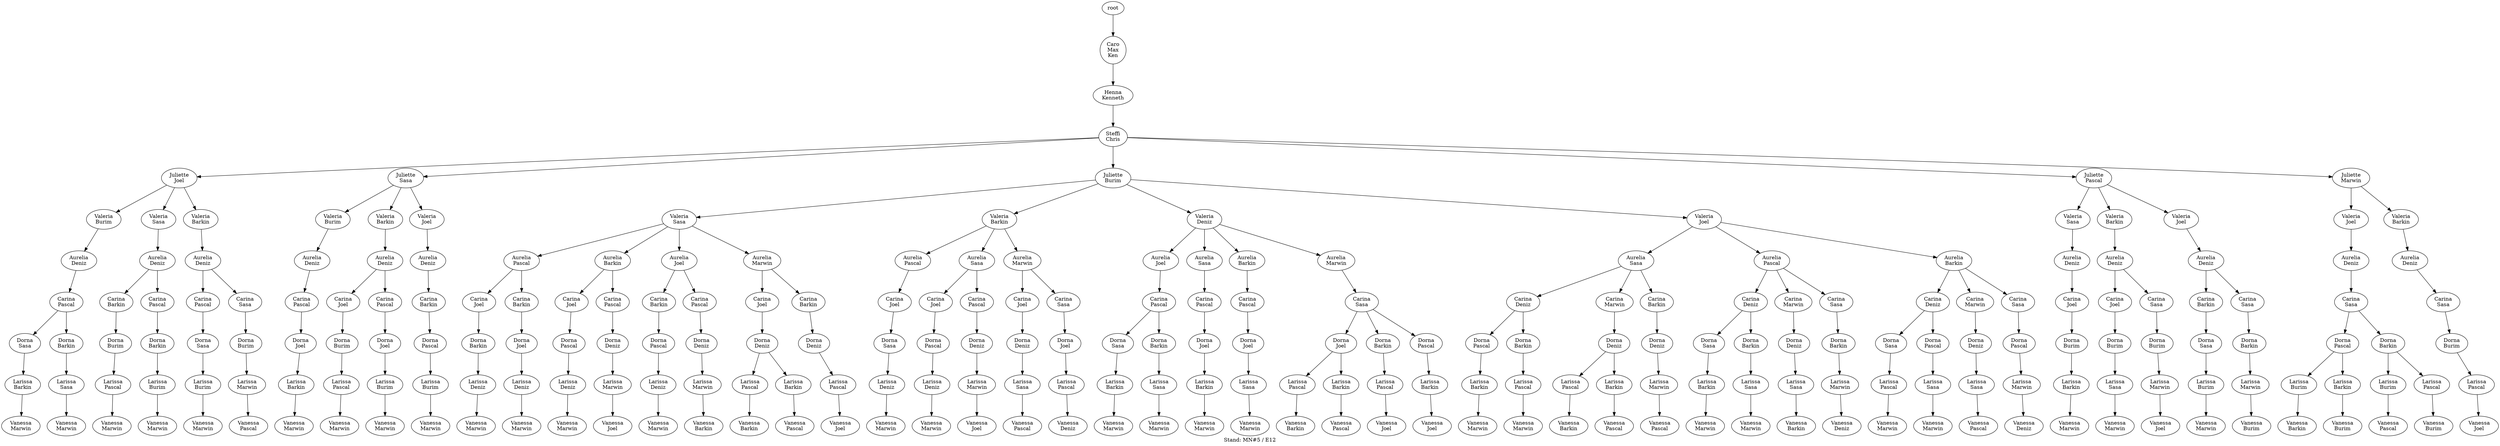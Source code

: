 digraph D { labelloc="b"; label="Stand: MN#5 / E12"; ranksep=0.8;
"root/7,5"[label="Caro\nMax\nKen"]
"root" -> "root/7,5";
"root/7,5/6"[label="Henna\nKenneth"]
"root/7,5" -> "root/7,5/6";
"root/7,5/6/2"[label="Steffi\nChris"]
"root/7,5/6" -> "root/7,5/6/2";
"root/7,5/6/2/4"[label="Juliette\nJoel"]
"root/7,5/6/2" -> "root/7,5/6/2/4";
"root/7,5/6/2/4/1"[label="Valeria\nBurim"]
"root/7,5/6/2/4" -> "root/7,5/6/2/4/1";
"root/7,5/6/2/4/1/3"[label="Aurelia\nDeniz"]
"root/7,5/6/2/4/1" -> "root/7,5/6/2/4/1/3";
"root/7,5/6/2/4/1/3/8"[label="Carina\nPascal"]
"root/7,5/6/2/4/1/3" -> "root/7,5/6/2/4/1/3/8";
"root/7,5/6/2/4/1/3/8/9"[label="Dorna\nSasa"]
"root/7,5/6/2/4/1/3/8" -> "root/7,5/6/2/4/1/3/8/9";
"root/7,5/6/2/4/1/3/8/9/0"[label="Larissa\nBarkin"]
"root/7,5/6/2/4/1/3/8/9" -> "root/7,5/6/2/4/1/3/8/9/0";
"root/7,5/6/2/4/1/3/8/9/0/10"[label="Vanessa\nMarwin"]
"root/7,5/6/2/4/1/3/8/9/0" -> "root/7,5/6/2/4/1/3/8/9/0/10";
"root/7,5/6/2/9"[label="Juliette\nSasa"]
"root/7,5/6/2" -> "root/7,5/6/2/9";
"root/7,5/6/2/9/1"[label="Valeria\nBurim"]
"root/7,5/6/2/9" -> "root/7,5/6/2/9/1";
"root/7,5/6/2/9/1/3"[label="Aurelia\nDeniz"]
"root/7,5/6/2/9/1" -> "root/7,5/6/2/9/1/3";
"root/7,5/6/2/9/1/3/8"[label="Carina\nPascal"]
"root/7,5/6/2/9/1/3" -> "root/7,5/6/2/9/1/3/8";
"root/7,5/6/2/9/1/3/8/4"[label="Dorna\nJoel"]
"root/7,5/6/2/9/1/3/8" -> "root/7,5/6/2/9/1/3/8/4";
"root/7,5/6/2/9/1/3/8/4/0"[label="Larissa\nBarkin"]
"root/7,5/6/2/9/1/3/8/4" -> "root/7,5/6/2/9/1/3/8/4/0";
"root/7,5/6/2/9/1/3/8/4/0/10"[label="Vanessa\nMarwin"]
"root/7,5/6/2/9/1/3/8/4/0" -> "root/7,5/6/2/9/1/3/8/4/0/10";
"root/7,5/6/2/4/1/3/8/0"[label="Dorna\nBarkin"]
"root/7,5/6/2/4/1/3/8" -> "root/7,5/6/2/4/1/3/8/0";
"root/7,5/6/2/4/1/3/8/0/9"[label="Larissa\nSasa"]
"root/7,5/6/2/4/1/3/8/0" -> "root/7,5/6/2/4/1/3/8/0/9";
"root/7,5/6/2/4/1/3/8/0/9/10"[label="Vanessa\nMarwin"]
"root/7,5/6/2/4/1/3/8/0/9" -> "root/7,5/6/2/4/1/3/8/0/9/10";
"root/7,5/6/2/4/9"[label="Valeria\nSasa"]
"root/7,5/6/2/4" -> "root/7,5/6/2/4/9";
"root/7,5/6/2/4/9/3"[label="Aurelia\nDeniz"]
"root/7,5/6/2/4/9" -> "root/7,5/6/2/4/9/3";
"root/7,5/6/2/4/9/3/0"[label="Carina\nBarkin"]
"root/7,5/6/2/4/9/3" -> "root/7,5/6/2/4/9/3/0";
"root/7,5/6/2/4/9/3/0/1"[label="Dorna\nBurim"]
"root/7,5/6/2/4/9/3/0" -> "root/7,5/6/2/4/9/3/0/1";
"root/7,5/6/2/4/9/3/0/1/8"[label="Larissa\nPascal"]
"root/7,5/6/2/4/9/3/0/1" -> "root/7,5/6/2/4/9/3/0/1/8";
"root/7,5/6/2/4/9/3/0/1/8/10"[label="Vanessa\nMarwin"]
"root/7,5/6/2/4/9/3/0/1/8" -> "root/7,5/6/2/4/9/3/0/1/8/10";
"root/7,5/6/2/1"[label="Juliette\nBurim"]
"root/7,5/6/2" -> "root/7,5/6/2/1";
"root/7,5/6/2/1/9"[label="Valeria\nSasa"]
"root/7,5/6/2/1" -> "root/7,5/6/2/1/9";
"root/7,5/6/2/1/9/8"[label="Aurelia\nPascal"]
"root/7,5/6/2/1/9" -> "root/7,5/6/2/1/9/8";
"root/7,5/6/2/1/9/8/4"[label="Carina\nJoel"]
"root/7,5/6/2/1/9/8" -> "root/7,5/6/2/1/9/8/4";
"root/7,5/6/2/1/9/8/4/0"[label="Dorna\nBarkin"]
"root/7,5/6/2/1/9/8/4" -> "root/7,5/6/2/1/9/8/4/0";
"root/7,5/6/2/1/9/8/4/0/3"[label="Larissa\nDeniz"]
"root/7,5/6/2/1/9/8/4/0" -> "root/7,5/6/2/1/9/8/4/0/3";
"root/7,5/6/2/1/9/8/4/0/3/10"[label="Vanessa\nMarwin"]
"root/7,5/6/2/1/9/8/4/0/3" -> "root/7,5/6/2/1/9/8/4/0/3/10";
"root/7,5/6/2/1/9/0"[label="Aurelia\nBarkin"]
"root/7,5/6/2/1/9" -> "root/7,5/6/2/1/9/0";
"root/7,5/6/2/1/9/0/4"[label="Carina\nJoel"]
"root/7,5/6/2/1/9/0" -> "root/7,5/6/2/1/9/0/4";
"root/7,5/6/2/1/9/0/4/8"[label="Dorna\nPascal"]
"root/7,5/6/2/1/9/0/4" -> "root/7,5/6/2/1/9/0/4/8";
"root/7,5/6/2/1/9/0/4/8/3"[label="Larissa\nDeniz"]
"root/7,5/6/2/1/9/0/4/8" -> "root/7,5/6/2/1/9/0/4/8/3";
"root/7,5/6/2/1/9/0/4/8/3/10"[label="Vanessa\nMarwin"]
"root/7,5/6/2/1/9/0/4/8/3" -> "root/7,5/6/2/1/9/0/4/8/3/10";
"root/7,5/6/2/1/9/4"[label="Aurelia\nJoel"]
"root/7,5/6/2/1/9" -> "root/7,5/6/2/1/9/4";
"root/7,5/6/2/1/9/4/0"[label="Carina\nBarkin"]
"root/7,5/6/2/1/9/4" -> "root/7,5/6/2/1/9/4/0";
"root/7,5/6/2/1/9/4/0/8"[label="Dorna\nPascal"]
"root/7,5/6/2/1/9/4/0" -> "root/7,5/6/2/1/9/4/0/8";
"root/7,5/6/2/1/9/4/0/8/3"[label="Larissa\nDeniz"]
"root/7,5/6/2/1/9/4/0/8" -> "root/7,5/6/2/1/9/4/0/8/3";
"root/7,5/6/2/1/9/4/0/8/3/10"[label="Vanessa\nMarwin"]
"root/7,5/6/2/1/9/4/0/8/3" -> "root/7,5/6/2/1/9/4/0/8/3/10";
"root/7,5/6/2/1/9/8/0"[label="Carina\nBarkin"]
"root/7,5/6/2/1/9/8" -> "root/7,5/6/2/1/9/8/0";
"root/7,5/6/2/1/9/8/0/4"[label="Dorna\nJoel"]
"root/7,5/6/2/1/9/8/0" -> "root/7,5/6/2/1/9/8/0/4";
"root/7,5/6/2/1/9/8/0/4/3"[label="Larissa\nDeniz"]
"root/7,5/6/2/1/9/8/0/4" -> "root/7,5/6/2/1/9/8/0/4/3";
"root/7,5/6/2/1/9/8/0/4/3/10"[label="Vanessa\nMarwin"]
"root/7,5/6/2/1/9/8/0/4/3" -> "root/7,5/6/2/1/9/8/0/4/3/10";
"root/7,5/6/2/8"[label="Juliette\nPascal"]
"root/7,5/6/2" -> "root/7,5/6/2/8";
"root/7,5/6/2/8/9"[label="Valeria\nSasa"]
"root/7,5/6/2/8" -> "root/7,5/6/2/8/9";
"root/7,5/6/2/8/9/3"[label="Aurelia\nDeniz"]
"root/7,5/6/2/8/9" -> "root/7,5/6/2/8/9/3";
"root/7,5/6/2/8/9/3/4"[label="Carina\nJoel"]
"root/7,5/6/2/8/9/3" -> "root/7,5/6/2/8/9/3/4";
"root/7,5/6/2/8/9/3/4/1"[label="Dorna\nBurim"]
"root/7,5/6/2/8/9/3/4" -> "root/7,5/6/2/8/9/3/4/1";
"root/7,5/6/2/8/9/3/4/1/0"[label="Larissa\nBarkin"]
"root/7,5/6/2/8/9/3/4/1" -> "root/7,5/6/2/8/9/3/4/1/0";
"root/7,5/6/2/8/9/3/4/1/0/10"[label="Vanessa\nMarwin"]
"root/7,5/6/2/8/9/3/4/1/0" -> "root/7,5/6/2/8/9/3/4/1/0/10";
"root/7,5/6/2/4/9/3/8"[label="Carina\nPascal"]
"root/7,5/6/2/4/9/3" -> "root/7,5/6/2/4/9/3/8";
"root/7,5/6/2/4/9/3/8/0"[label="Dorna\nBarkin"]
"root/7,5/6/2/4/9/3/8" -> "root/7,5/6/2/4/9/3/8/0";
"root/7,5/6/2/4/9/3/8/0/1"[label="Larissa\nBurim"]
"root/7,5/6/2/4/9/3/8/0" -> "root/7,5/6/2/4/9/3/8/0/1";
"root/7,5/6/2/4/9/3/8/0/1/10"[label="Vanessa\nMarwin"]
"root/7,5/6/2/4/9/3/8/0/1" -> "root/7,5/6/2/4/9/3/8/0/1/10";
"root/7,5/6/2/9/0"[label="Valeria\nBarkin"]
"root/7,5/6/2/9" -> "root/7,5/6/2/9/0";
"root/7,5/6/2/9/0/3"[label="Aurelia\nDeniz"]
"root/7,5/6/2/9/0" -> "root/7,5/6/2/9/0/3";
"root/7,5/6/2/9/0/3/4"[label="Carina\nJoel"]
"root/7,5/6/2/9/0/3" -> "root/7,5/6/2/9/0/3/4";
"root/7,5/6/2/9/0/3/4/1"[label="Dorna\nBurim"]
"root/7,5/6/2/9/0/3/4" -> "root/7,5/6/2/9/0/3/4/1";
"root/7,5/6/2/9/0/3/4/1/8"[label="Larissa\nPascal"]
"root/7,5/6/2/9/0/3/4/1" -> "root/7,5/6/2/9/0/3/4/1/8";
"root/7,5/6/2/9/0/3/4/1/8/10"[label="Vanessa\nMarwin"]
"root/7,5/6/2/9/0/3/4/1/8" -> "root/7,5/6/2/9/0/3/4/1/8/10";
"root/7,5/6/2/9/0/3/8"[label="Carina\nPascal"]
"root/7,5/6/2/9/0/3" -> "root/7,5/6/2/9/0/3/8";
"root/7,5/6/2/9/0/3/8/4"[label="Dorna\nJoel"]
"root/7,5/6/2/9/0/3/8" -> "root/7,5/6/2/9/0/3/8/4";
"root/7,5/6/2/9/0/3/8/4/1"[label="Larissa\nBurim"]
"root/7,5/6/2/9/0/3/8/4" -> "root/7,5/6/2/9/0/3/8/4/1";
"root/7,5/6/2/9/0/3/8/4/1/10"[label="Vanessa\nMarwin"]
"root/7,5/6/2/9/0/3/8/4/1" -> "root/7,5/6/2/9/0/3/8/4/1/10";
"root/7,5/6/2/4/0"[label="Valeria\nBarkin"]
"root/7,5/6/2/4" -> "root/7,5/6/2/4/0";
"root/7,5/6/2/4/0/3"[label="Aurelia\nDeniz"]
"root/7,5/6/2/4/0" -> "root/7,5/6/2/4/0/3";
"root/7,5/6/2/4/0/3/8"[label="Carina\nPascal"]
"root/7,5/6/2/4/0/3" -> "root/7,5/6/2/4/0/3/8";
"root/7,5/6/2/4/0/3/8/9"[label="Dorna\nSasa"]
"root/7,5/6/2/4/0/3/8" -> "root/7,5/6/2/4/0/3/8/9";
"root/7,5/6/2/4/0/3/8/9/1"[label="Larissa\nBurim"]
"root/7,5/6/2/4/0/3/8/9" -> "root/7,5/6/2/4/0/3/8/9/1";
"root/7,5/6/2/4/0/3/8/9/1/10"[label="Vanessa\nMarwin"]
"root/7,5/6/2/4/0/3/8/9/1" -> "root/7,5/6/2/4/0/3/8/9/1/10";
"root/7,5/6/2/1/0"[label="Valeria\nBarkin"]
"root/7,5/6/2/1" -> "root/7,5/6/2/1/0";
"root/7,5/6/2/1/0/8"[label="Aurelia\nPascal"]
"root/7,5/6/2/1/0" -> "root/7,5/6/2/1/0/8";
"root/7,5/6/2/1/0/8/4"[label="Carina\nJoel"]
"root/7,5/6/2/1/0/8" -> "root/7,5/6/2/1/0/8/4";
"root/7,5/6/2/1/0/8/4/9"[label="Dorna\nSasa"]
"root/7,5/6/2/1/0/8/4" -> "root/7,5/6/2/1/0/8/4/9";
"root/7,5/6/2/1/0/8/4/9/3"[label="Larissa\nDeniz"]
"root/7,5/6/2/1/0/8/4/9" -> "root/7,5/6/2/1/0/8/4/9/3";
"root/7,5/6/2/1/0/8/4/9/3/10"[label="Vanessa\nMarwin"]
"root/7,5/6/2/1/0/8/4/9/3" -> "root/7,5/6/2/1/0/8/4/9/3/10";
"root/7,5/6/2/1/0/9"[label="Aurelia\nSasa"]
"root/7,5/6/2/1/0" -> "root/7,5/6/2/1/0/9";
"root/7,5/6/2/1/0/9/4"[label="Carina\nJoel"]
"root/7,5/6/2/1/0/9" -> "root/7,5/6/2/1/0/9/4";
"root/7,5/6/2/1/0/9/4/8"[label="Dorna\nPascal"]
"root/7,5/6/2/1/0/9/4" -> "root/7,5/6/2/1/0/9/4/8";
"root/7,5/6/2/1/0/9/4/8/3"[label="Larissa\nDeniz"]
"root/7,5/6/2/1/0/9/4/8" -> "root/7,5/6/2/1/0/9/4/8/3";
"root/7,5/6/2/1/0/9/4/8/3/10"[label="Vanessa\nMarwin"]
"root/7,5/6/2/1/0/9/4/8/3" -> "root/7,5/6/2/1/0/9/4/8/3/10";
"root/7,5/6/2/8/0"[label="Valeria\nBarkin"]
"root/7,5/6/2/8" -> "root/7,5/6/2/8/0";
"root/7,5/6/2/8/0/3"[label="Aurelia\nDeniz"]
"root/7,5/6/2/8/0" -> "root/7,5/6/2/8/0/3";
"root/7,5/6/2/8/0/3/4"[label="Carina\nJoel"]
"root/7,5/6/2/8/0/3" -> "root/7,5/6/2/8/0/3/4";
"root/7,5/6/2/8/0/3/4/1"[label="Dorna\nBurim"]
"root/7,5/6/2/8/0/3/4" -> "root/7,5/6/2/8/0/3/4/1";
"root/7,5/6/2/8/0/3/4/1/9"[label="Larissa\nSasa"]
"root/7,5/6/2/8/0/3/4/1" -> "root/7,5/6/2/8/0/3/4/1/9";
"root/7,5/6/2/8/0/3/4/1/9/10"[label="Vanessa\nMarwin"]
"root/7,5/6/2/8/0/3/4/1/9" -> "root/7,5/6/2/8/0/3/4/1/9/10";
"root/7,5/6/2/1/3"[label="Valeria\nDeniz"]
"root/7,5/6/2/1" -> "root/7,5/6/2/1/3";
"root/7,5/6/2/1/3/4"[label="Aurelia\nJoel"]
"root/7,5/6/2/1/3" -> "root/7,5/6/2/1/3/4";
"root/7,5/6/2/1/3/4/8"[label="Carina\nPascal"]
"root/7,5/6/2/1/3/4" -> "root/7,5/6/2/1/3/4/8";
"root/7,5/6/2/1/3/4/8/9"[label="Dorna\nSasa"]
"root/7,5/6/2/1/3/4/8" -> "root/7,5/6/2/1/3/4/8/9";
"root/7,5/6/2/1/3/4/8/9/0"[label="Larissa\nBarkin"]
"root/7,5/6/2/1/3/4/8/9" -> "root/7,5/6/2/1/3/4/8/9/0";
"root/7,5/6/2/1/3/4/8/9/0/10"[label="Vanessa\nMarwin"]
"root/7,5/6/2/1/3/4/8/9/0" -> "root/7,5/6/2/1/3/4/8/9/0/10";
"root/7,5/6/2/1/3/9"[label="Aurelia\nSasa"]
"root/7,5/6/2/1/3" -> "root/7,5/6/2/1/3/9";
"root/7,5/6/2/1/3/9/8"[label="Carina\nPascal"]
"root/7,5/6/2/1/3/9" -> "root/7,5/6/2/1/3/9/8";
"root/7,5/6/2/1/3/9/8/4"[label="Dorna\nJoel"]
"root/7,5/6/2/1/3/9/8" -> "root/7,5/6/2/1/3/9/8/4";
"root/7,5/6/2/1/3/9/8/4/0"[label="Larissa\nBarkin"]
"root/7,5/6/2/1/3/9/8/4" -> "root/7,5/6/2/1/3/9/8/4/0";
"root/7,5/6/2/1/3/9/8/4/0/10"[label="Vanessa\nMarwin"]
"root/7,5/6/2/1/3/9/8/4/0" -> "root/7,5/6/2/1/3/9/8/4/0/10";
"root/7,5/6/2/1/3/0"[label="Aurelia\nBarkin"]
"root/7,5/6/2/1/3" -> "root/7,5/6/2/1/3/0";
"root/7,5/6/2/1/3/0/8"[label="Carina\nPascal"]
"root/7,5/6/2/1/3/0" -> "root/7,5/6/2/1/3/0/8";
"root/7,5/6/2/1/3/0/8/4"[label="Dorna\nJoel"]
"root/7,5/6/2/1/3/0/8" -> "root/7,5/6/2/1/3/0/8/4";
"root/7,5/6/2/1/3/0/8/4/9"[label="Larissa\nSasa"]
"root/7,5/6/2/1/3/0/8/4" -> "root/7,5/6/2/1/3/0/8/4/9";
"root/7,5/6/2/1/3/0/8/4/9/10"[label="Vanessa\nMarwin"]
"root/7,5/6/2/1/3/0/8/4/9" -> "root/7,5/6/2/1/3/0/8/4/9/10";
"root/7,5/6/2/1/3/4/8/0"[label="Dorna\nBarkin"]
"root/7,5/6/2/1/3/4/8" -> "root/7,5/6/2/1/3/4/8/0";
"root/7,5/6/2/1/3/4/8/0/9"[label="Larissa\nSasa"]
"root/7,5/6/2/1/3/4/8/0" -> "root/7,5/6/2/1/3/4/8/0/9";
"root/7,5/6/2/1/3/4/8/0/9/10"[label="Vanessa\nMarwin"]
"root/7,5/6/2/1/3/4/8/0/9" -> "root/7,5/6/2/1/3/4/8/0/9/10";
"root/7,5/6/2/1/4"[label="Valeria\nJoel"]
"root/7,5/6/2/1" -> "root/7,5/6/2/1/4";
"root/7,5/6/2/1/4/9"[label="Aurelia\nSasa"]
"root/7,5/6/2/1/4" -> "root/7,5/6/2/1/4/9";
"root/7,5/6/2/1/4/9/3"[label="Carina\nDeniz"]
"root/7,5/6/2/1/4/9" -> "root/7,5/6/2/1/4/9/3";
"root/7,5/6/2/1/4/9/3/8"[label="Dorna\nPascal"]
"root/7,5/6/2/1/4/9/3" -> "root/7,5/6/2/1/4/9/3/8";
"root/7,5/6/2/1/4/9/3/8/0"[label="Larissa\nBarkin"]
"root/7,5/6/2/1/4/9/3/8" -> "root/7,5/6/2/1/4/9/3/8/0";
"root/7,5/6/2/1/4/9/3/8/0/10"[label="Vanessa\nMarwin"]
"root/7,5/6/2/1/4/9/3/8/0" -> "root/7,5/6/2/1/4/9/3/8/0/10";
"root/7,5/6/2/1/4/8"[label="Aurelia\nPascal"]
"root/7,5/6/2/1/4" -> "root/7,5/6/2/1/4/8";
"root/7,5/6/2/1/4/8/3"[label="Carina\nDeniz"]
"root/7,5/6/2/1/4/8" -> "root/7,5/6/2/1/4/8/3";
"root/7,5/6/2/1/4/8/3/9"[label="Dorna\nSasa"]
"root/7,5/6/2/1/4/8/3" -> "root/7,5/6/2/1/4/8/3/9";
"root/7,5/6/2/1/4/8/3/9/0"[label="Larissa\nBarkin"]
"root/7,5/6/2/1/4/8/3/9" -> "root/7,5/6/2/1/4/8/3/9/0";
"root/7,5/6/2/1/4/8/3/9/0/10"[label="Vanessa\nMarwin"]
"root/7,5/6/2/1/4/8/3/9/0" -> "root/7,5/6/2/1/4/8/3/9/0/10";
"root/7,5/6/2/9/4"[label="Valeria\nJoel"]
"root/7,5/6/2/9" -> "root/7,5/6/2/9/4";
"root/7,5/6/2/9/4/3"[label="Aurelia\nDeniz"]
"root/7,5/6/2/9/4" -> "root/7,5/6/2/9/4/3";
"root/7,5/6/2/9/4/3/0"[label="Carina\nBarkin"]
"root/7,5/6/2/9/4/3" -> "root/7,5/6/2/9/4/3/0";
"root/7,5/6/2/9/4/3/0/8"[label="Dorna\nPascal"]
"root/7,5/6/2/9/4/3/0" -> "root/7,5/6/2/9/4/3/0/8";
"root/7,5/6/2/9/4/3/0/8/1"[label="Larissa\nBurim"]
"root/7,5/6/2/9/4/3/0/8" -> "root/7,5/6/2/9/4/3/0/8/1";
"root/7,5/6/2/9/4/3/0/8/1/10"[label="Vanessa\nMarwin"]
"root/7,5/6/2/9/4/3/0/8/1" -> "root/7,5/6/2/9/4/3/0/8/1/10";
"root/7,5/6/2/8/4"[label="Valeria\nJoel"]
"root/7,5/6/2/8" -> "root/7,5/6/2/8/4";
"root/7,5/6/2/8/4/3"[label="Aurelia\nDeniz"]
"root/7,5/6/2/8/4" -> "root/7,5/6/2/8/4/3";
"root/7,5/6/2/8/4/3/0"[label="Carina\nBarkin"]
"root/7,5/6/2/8/4/3" -> "root/7,5/6/2/8/4/3/0";
"root/7,5/6/2/8/4/3/0/9"[label="Dorna\nSasa"]
"root/7,5/6/2/8/4/3/0" -> "root/7,5/6/2/8/4/3/0/9";
"root/7,5/6/2/8/4/3/0/9/1"[label="Larissa\nBurim"]
"root/7,5/6/2/8/4/3/0/9" -> "root/7,5/6/2/8/4/3/0/9/1";
"root/7,5/6/2/8/4/3/0/9/1/10"[label="Vanessa\nMarwin"]
"root/7,5/6/2/8/4/3/0/9/1" -> "root/7,5/6/2/8/4/3/0/9/1/10";
"root/7,5/6/2/1/4/0"[label="Aurelia\nBarkin"]
"root/7,5/6/2/1/4" -> "root/7,5/6/2/1/4/0";
"root/7,5/6/2/1/4/0/3"[label="Carina\nDeniz"]
"root/7,5/6/2/1/4/0" -> "root/7,5/6/2/1/4/0/3";
"root/7,5/6/2/1/4/0/3/9"[label="Dorna\nSasa"]
"root/7,5/6/2/1/4/0/3" -> "root/7,5/6/2/1/4/0/3/9";
"root/7,5/6/2/1/4/0/3/9/8"[label="Larissa\nPascal"]
"root/7,5/6/2/1/4/0/3/9" -> "root/7,5/6/2/1/4/0/3/9/8";
"root/7,5/6/2/1/4/0/3/9/8/10"[label="Vanessa\nMarwin"]
"root/7,5/6/2/1/4/0/3/9/8" -> "root/7,5/6/2/1/4/0/3/9/8/10";
"root/7,5/6/2/1/4/9/3/0"[label="Dorna\nBarkin"]
"root/7,5/6/2/1/4/9/3" -> "root/7,5/6/2/1/4/9/3/0";
"root/7,5/6/2/1/4/9/3/0/8"[label="Larissa\nPascal"]
"root/7,5/6/2/1/4/9/3/0" -> "root/7,5/6/2/1/4/9/3/0/8";
"root/7,5/6/2/1/4/9/3/0/8/10"[label="Vanessa\nMarwin"]
"root/7,5/6/2/1/4/9/3/0/8" -> "root/7,5/6/2/1/4/9/3/0/8/10";
"root/7,5/6/2/1/4/8/3/0"[label="Dorna\nBarkin"]
"root/7,5/6/2/1/4/8/3" -> "root/7,5/6/2/1/4/8/3/0";
"root/7,5/6/2/1/4/8/3/0/9"[label="Larissa\nSasa"]
"root/7,5/6/2/1/4/8/3/0" -> "root/7,5/6/2/1/4/8/3/0/9";
"root/7,5/6/2/1/4/8/3/0/9/10"[label="Vanessa\nMarwin"]
"root/7,5/6/2/1/4/8/3/0/9" -> "root/7,5/6/2/1/4/8/3/0/9/10";
"root/7,5/6/2/1/4/0/3/8"[label="Dorna\nPascal"]
"root/7,5/6/2/1/4/0/3" -> "root/7,5/6/2/1/4/0/3/8";
"root/7,5/6/2/1/4/0/3/8/9"[label="Larissa\nSasa"]
"root/7,5/6/2/1/4/0/3/8" -> "root/7,5/6/2/1/4/0/3/8/9";
"root/7,5/6/2/1/4/0/3/8/9/10"[label="Vanessa\nMarwin"]
"root/7,5/6/2/1/4/0/3/8/9" -> "root/7,5/6/2/1/4/0/3/8/9/10";
"root/7,5/6/2/1/9/10"[label="Aurelia\nMarwin"]
"root/7,5/6/2/1/9" -> "root/7,5/6/2/1/9/10";
"root/7,5/6/2/1/9/10/4"[label="Carina\nJoel"]
"root/7,5/6/2/1/9/10" -> "root/7,5/6/2/1/9/10/4";
"root/7,5/6/2/1/9/10/4/3"[label="Dorna\nDeniz"]
"root/7,5/6/2/1/9/10/4" -> "root/7,5/6/2/1/9/10/4/3";
"root/7,5/6/2/1/9/10/4/3/8"[label="Larissa\nPascal"]
"root/7,5/6/2/1/9/10/4/3" -> "root/7,5/6/2/1/9/10/4/3/8";
"root/7,5/6/2/1/9/10/4/3/8/0"[label="Vanessa\nBarkin"]
"root/7,5/6/2/1/9/10/4/3/8" -> "root/7,5/6/2/1/9/10/4/3/8/0";
"root/7,5/6/2/1/9/4/8"[label="Carina\nPascal"]
"root/7,5/6/2/1/9/4" -> "root/7,5/6/2/1/9/4/8";
"root/7,5/6/2/1/9/4/8/3"[label="Dorna\nDeniz"]
"root/7,5/6/2/1/9/4/8" -> "root/7,5/6/2/1/9/4/8/3";
"root/7,5/6/2/1/9/4/8/3/10"[label="Larissa\nMarwin"]
"root/7,5/6/2/1/9/4/8/3" -> "root/7,5/6/2/1/9/4/8/3/10";
"root/7,5/6/2/1/9/4/8/3/10/0"[label="Vanessa\nBarkin"]
"root/7,5/6/2/1/9/4/8/3/10" -> "root/7,5/6/2/1/9/4/8/3/10/0";
"root/7,5/6/2/1/3/10"[label="Aurelia\nMarwin"]
"root/7,5/6/2/1/3" -> "root/7,5/6/2/1/3/10";
"root/7,5/6/2/1/3/10/9"[label="Carina\nSasa"]
"root/7,5/6/2/1/3/10" -> "root/7,5/6/2/1/3/10/9";
"root/7,5/6/2/1/3/10/9/4"[label="Dorna\nJoel"]
"root/7,5/6/2/1/3/10/9" -> "root/7,5/6/2/1/3/10/9/4";
"root/7,5/6/2/1/3/10/9/4/8"[label="Larissa\nPascal"]
"root/7,5/6/2/1/3/10/9/4" -> "root/7,5/6/2/1/3/10/9/4/8";
"root/7,5/6/2/1/3/10/9/4/8/0"[label="Vanessa\nBarkin"]
"root/7,5/6/2/1/3/10/9/4/8" -> "root/7,5/6/2/1/3/10/9/4/8/0";
"root/7,5/6/2/10"[label="Juliette\nMarwin"]
"root/7,5/6/2" -> "root/7,5/6/2/10";
"root/7,5/6/2/10/4"[label="Valeria\nJoel"]
"root/7,5/6/2/10" -> "root/7,5/6/2/10/4";
"root/7,5/6/2/10/4/3"[label="Aurelia\nDeniz"]
"root/7,5/6/2/10/4" -> "root/7,5/6/2/10/4/3";
"root/7,5/6/2/10/4/3/9"[label="Carina\nSasa"]
"root/7,5/6/2/10/4/3" -> "root/7,5/6/2/10/4/3/9";
"root/7,5/6/2/10/4/3/9/8"[label="Dorna\nPascal"]
"root/7,5/6/2/10/4/3/9" -> "root/7,5/6/2/10/4/3/9/8";
"root/7,5/6/2/10/4/3/9/8/1"[label="Larissa\nBurim"]
"root/7,5/6/2/10/4/3/9/8" -> "root/7,5/6/2/10/4/3/9/8/1";
"root/7,5/6/2/10/4/3/9/8/1/0"[label="Vanessa\nBarkin"]
"root/7,5/6/2/10/4/3/9/8/1" -> "root/7,5/6/2/10/4/3/9/8/1/0";
"root/7,5/6/2/1/4/9/10"[label="Carina\nMarwin"]
"root/7,5/6/2/1/4/9" -> "root/7,5/6/2/1/4/9/10";
"root/7,5/6/2/1/4/9/10/3"[label="Dorna\nDeniz"]
"root/7,5/6/2/1/4/9/10" -> "root/7,5/6/2/1/4/9/10/3";
"root/7,5/6/2/1/4/9/10/3/8"[label="Larissa\nPascal"]
"root/7,5/6/2/1/4/9/10/3" -> "root/7,5/6/2/1/4/9/10/3/8";
"root/7,5/6/2/1/4/9/10/3/8/0"[label="Vanessa\nBarkin"]
"root/7,5/6/2/1/4/9/10/3/8" -> "root/7,5/6/2/1/4/9/10/3/8/0";
"root/7,5/6/2/1/4/8/10"[label="Carina\nMarwin"]
"root/7,5/6/2/1/4/8" -> "root/7,5/6/2/1/4/8/10";
"root/7,5/6/2/1/4/8/10/3"[label="Dorna\nDeniz"]
"root/7,5/6/2/1/4/8/10" -> "root/7,5/6/2/1/4/8/10/3";
"root/7,5/6/2/1/4/8/10/3/9"[label="Larissa\nSasa"]
"root/7,5/6/2/1/4/8/10/3" -> "root/7,5/6/2/1/4/8/10/3/9";
"root/7,5/6/2/1/4/8/10/3/9/0"[label="Vanessa\nBarkin"]
"root/7,5/6/2/1/4/8/10/3/9" -> "root/7,5/6/2/1/4/8/10/3/9/0";
"root/7,5/6/2/1/9/10/4/3/0"[label="Larissa\nBarkin"]
"root/7,5/6/2/1/9/10/4/3" -> "root/7,5/6/2/1/9/10/4/3/0";
"root/7,5/6/2/1/9/10/4/3/0/8"[label="Vanessa\nPascal"]
"root/7,5/6/2/1/9/10/4/3/0" -> "root/7,5/6/2/1/9/10/4/3/0/8";
"root/7,5/6/2/1/0/10"[label="Aurelia\nMarwin"]
"root/7,5/6/2/1/0" -> "root/7,5/6/2/1/0/10";
"root/7,5/6/2/1/0/10/4"[label="Carina\nJoel"]
"root/7,5/6/2/1/0/10" -> "root/7,5/6/2/1/0/10/4";
"root/7,5/6/2/1/0/10/4/3"[label="Dorna\nDeniz"]
"root/7,5/6/2/1/0/10/4" -> "root/7,5/6/2/1/0/10/4/3";
"root/7,5/6/2/1/0/10/4/3/9"[label="Larissa\nSasa"]
"root/7,5/6/2/1/0/10/4/3" -> "root/7,5/6/2/1/0/10/4/3/9";
"root/7,5/6/2/1/0/10/4/3/9/8"[label="Vanessa\nPascal"]
"root/7,5/6/2/1/0/10/4/3/9" -> "root/7,5/6/2/1/0/10/4/3/9/8";
"root/7,5/6/2/4/0/3/9"[label="Carina\nSasa"]
"root/7,5/6/2/4/0/3" -> "root/7,5/6/2/4/0/3/9";
"root/7,5/6/2/4/0/3/9/1"[label="Dorna\nBurim"]
"root/7,5/6/2/4/0/3/9" -> "root/7,5/6/2/4/0/3/9/1";
"root/7,5/6/2/4/0/3/9/1/10"[label="Larissa\nMarwin"]
"root/7,5/6/2/4/0/3/9/1" -> "root/7,5/6/2/4/0/3/9/1/10";
"root/7,5/6/2/4/0/3/9/1/10/8"[label="Vanessa\nPascal"]
"root/7,5/6/2/4/0/3/9/1/10" -> "root/7,5/6/2/4/0/3/9/1/10/8";
"root/7,5/6/2/1/3/10/9/4/0"[label="Larissa\nBarkin"]
"root/7,5/6/2/1/3/10/9/4" -> "root/7,5/6/2/1/3/10/9/4/0";
"root/7,5/6/2/1/3/10/9/4/0/8"[label="Vanessa\nPascal"]
"root/7,5/6/2/1/3/10/9/4/0" -> "root/7,5/6/2/1/3/10/9/4/0/8";
"root/7,5/6/2/1/4/9/0"[label="Carina\nBarkin"]
"root/7,5/6/2/1/4/9" -> "root/7,5/6/2/1/4/9/0";
"root/7,5/6/2/1/4/9/0/3"[label="Dorna\nDeniz"]
"root/7,5/6/2/1/4/9/0" -> "root/7,5/6/2/1/4/9/0/3";
"root/7,5/6/2/1/4/9/0/3/10"[label="Larissa\nMarwin"]
"root/7,5/6/2/1/4/9/0/3" -> "root/7,5/6/2/1/4/9/0/3/10";
"root/7,5/6/2/1/4/9/0/3/10/8"[label="Vanessa\nPascal"]
"root/7,5/6/2/1/4/9/0/3/10" -> "root/7,5/6/2/1/4/9/0/3/10/8";
"root/7,5/6/2/10/4/3/9/0"[label="Dorna\nBarkin"]
"root/7,5/6/2/10/4/3/9" -> "root/7,5/6/2/10/4/3/9/0";
"root/7,5/6/2/10/4/3/9/0/1"[label="Larissa\nBurim"]
"root/7,5/6/2/10/4/3/9/0" -> "root/7,5/6/2/10/4/3/9/0/1";
"root/7,5/6/2/10/4/3/9/0/1/8"[label="Vanessa\nPascal"]
"root/7,5/6/2/10/4/3/9/0/1" -> "root/7,5/6/2/10/4/3/9/0/1/8";
"root/7,5/6/2/1/4/0/10"[label="Carina\nMarwin"]
"root/7,5/6/2/1/4/0" -> "root/7,5/6/2/1/4/0/10";
"root/7,5/6/2/1/4/0/10/3"[label="Dorna\nDeniz"]
"root/7,5/6/2/1/4/0/10" -> "root/7,5/6/2/1/4/0/10/3";
"root/7,5/6/2/1/4/0/10/3/9"[label="Larissa\nSasa"]
"root/7,5/6/2/1/4/0/10/3" -> "root/7,5/6/2/1/4/0/10/3/9";
"root/7,5/6/2/1/4/0/10/3/9/8"[label="Vanessa\nPascal"]
"root/7,5/6/2/1/4/0/10/3/9" -> "root/7,5/6/2/1/4/0/10/3/9/8";
"root/7,5/6/2/1/4/9/10/3/0"[label="Larissa\nBarkin"]
"root/7,5/6/2/1/4/9/10/3" -> "root/7,5/6/2/1/4/9/10/3/0";
"root/7,5/6/2/1/4/9/10/3/0/8"[label="Vanessa\nPascal"]
"root/7,5/6/2/1/4/9/10/3/0" -> "root/7,5/6/2/1/4/9/10/3/0/8";
"root/7,5/6/2/8/4/3/9"[label="Carina\nSasa"]
"root/7,5/6/2/8/4/3" -> "root/7,5/6/2/8/4/3/9";
"root/7,5/6/2/8/4/3/9/0"[label="Dorna\nBarkin"]
"root/7,5/6/2/8/4/3/9" -> "root/7,5/6/2/8/4/3/9/0";
"root/7,5/6/2/8/4/3/9/0/10"[label="Larissa\nMarwin"]
"root/7,5/6/2/8/4/3/9/0" -> "root/7,5/6/2/8/4/3/9/0/10";
"root/7,5/6/2/8/4/3/9/0/10/1"[label="Vanessa\nBurim"]
"root/7,5/6/2/8/4/3/9/0/10" -> "root/7,5/6/2/8/4/3/9/0/10/1";
"root/7,5/6/2/10/4/3/9/0/8"[label="Larissa\nPascal"]
"root/7,5/6/2/10/4/3/9/0" -> "root/7,5/6/2/10/4/3/9/0/8";
"root/7,5/6/2/10/4/3/9/0/8/1"[label="Vanessa\nBurim"]
"root/7,5/6/2/10/4/3/9/0/8" -> "root/7,5/6/2/10/4/3/9/0/8/1";
"root/7,5/6/2/10/4/3/9/8/0"[label="Larissa\nBarkin"]
"root/7,5/6/2/10/4/3/9/8" -> "root/7,5/6/2/10/4/3/9/8/0";
"root/7,5/6/2/10/4/3/9/8/0/1"[label="Vanessa\nBurim"]
"root/7,5/6/2/10/4/3/9/8/0" -> "root/7,5/6/2/10/4/3/9/8/0/1";
"root/7,5/6/2/1/0/10/9"[label="Carina\nSasa"]
"root/7,5/6/2/1/0/10" -> "root/7,5/6/2/1/0/10/9";
"root/7,5/6/2/1/0/10/9/4"[label="Dorna\nJoel"]
"root/7,5/6/2/1/0/10/9" -> "root/7,5/6/2/1/0/10/9/4";
"root/7,5/6/2/1/0/10/9/4/8"[label="Larissa\nPascal"]
"root/7,5/6/2/1/0/10/9/4" -> "root/7,5/6/2/1/0/10/9/4/8";
"root/7,5/6/2/1/0/10/9/4/8/3"[label="Vanessa\nDeniz"]
"root/7,5/6/2/1/0/10/9/4/8" -> "root/7,5/6/2/1/0/10/9/4/8/3";
"root/7,5/6/2/1/4/0/9"[label="Carina\nSasa"]
"root/7,5/6/2/1/4/0" -> "root/7,5/6/2/1/4/0/9";
"root/7,5/6/2/1/4/0/9/8"[label="Dorna\nPascal"]
"root/7,5/6/2/1/4/0/9" -> "root/7,5/6/2/1/4/0/9/8";
"root/7,5/6/2/1/4/0/9/8/10"[label="Larissa\nMarwin"]
"root/7,5/6/2/1/4/0/9/8" -> "root/7,5/6/2/1/4/0/9/8/10";
"root/7,5/6/2/1/4/0/9/8/10/3"[label="Vanessa\nDeniz"]
"root/7,5/6/2/1/4/0/9/8/10" -> "root/7,5/6/2/1/4/0/9/8/10/3";
"root/7,5/6/2/1/4/8/9"[label="Carina\nSasa"]
"root/7,5/6/2/1/4/8" -> "root/7,5/6/2/1/4/8/9";
"root/7,5/6/2/1/4/8/9/0"[label="Dorna\nBarkin"]
"root/7,5/6/2/1/4/8/9" -> "root/7,5/6/2/1/4/8/9/0";
"root/7,5/6/2/1/4/8/9/0/10"[label="Larissa\nMarwin"]
"root/7,5/6/2/1/4/8/9/0" -> "root/7,5/6/2/1/4/8/9/0/10";
"root/7,5/6/2/1/4/8/9/0/10/3"[label="Vanessa\nDeniz"]
"root/7,5/6/2/1/4/8/9/0/10" -> "root/7,5/6/2/1/4/8/9/0/10/3";
"root/7,5/6/2/1/9/0/8"[label="Carina\nPascal"]
"root/7,5/6/2/1/9/0" -> "root/7,5/6/2/1/9/0/8";
"root/7,5/6/2/1/9/0/8/3"[label="Dorna\nDeniz"]
"root/7,5/6/2/1/9/0/8" -> "root/7,5/6/2/1/9/0/8/3";
"root/7,5/6/2/1/9/0/8/3/10"[label="Larissa\nMarwin"]
"root/7,5/6/2/1/9/0/8/3" -> "root/7,5/6/2/1/9/0/8/3/10";
"root/7,5/6/2/1/9/0/8/3/10/4"[label="Vanessa\nJoel"]
"root/7,5/6/2/1/9/0/8/3/10" -> "root/7,5/6/2/1/9/0/8/3/10/4";
"root/7,5/6/2/1/9/10/0"[label="Carina\nBarkin"]
"root/7,5/6/2/1/9/10" -> "root/7,5/6/2/1/9/10/0";
"root/7,5/6/2/1/9/10/0/3"[label="Dorna\nDeniz"]
"root/7,5/6/2/1/9/10/0" -> "root/7,5/6/2/1/9/10/0/3";
"root/7,5/6/2/1/9/10/0/3/8"[label="Larissa\nPascal"]
"root/7,5/6/2/1/9/10/0/3" -> "root/7,5/6/2/1/9/10/0/3/8";
"root/7,5/6/2/1/9/10/0/3/8/4"[label="Vanessa\nJoel"]
"root/7,5/6/2/1/9/10/0/3/8" -> "root/7,5/6/2/1/9/10/0/3/8/4";
"root/7,5/6/2/1/0/9/8"[label="Carina\nPascal"]
"root/7,5/6/2/1/0/9" -> "root/7,5/6/2/1/0/9/8";
"root/7,5/6/2/1/0/9/8/3"[label="Dorna\nDeniz"]
"root/7,5/6/2/1/0/9/8" -> "root/7,5/6/2/1/0/9/8/3";
"root/7,5/6/2/1/0/9/8/3/10"[label="Larissa\nMarwin"]
"root/7,5/6/2/1/0/9/8/3" -> "root/7,5/6/2/1/0/9/8/3/10";
"root/7,5/6/2/1/0/9/8/3/10/4"[label="Vanessa\nJoel"]
"root/7,5/6/2/1/0/9/8/3/10" -> "root/7,5/6/2/1/0/9/8/3/10/4";
"root/7,5/6/2/8/0/3/9"[label="Carina\nSasa"]
"root/7,5/6/2/8/0/3" -> "root/7,5/6/2/8/0/3/9";
"root/7,5/6/2/8/0/3/9/1"[label="Dorna\nBurim"]
"root/7,5/6/2/8/0/3/9" -> "root/7,5/6/2/8/0/3/9/1";
"root/7,5/6/2/8/0/3/9/1/10"[label="Larissa\nMarwin"]
"root/7,5/6/2/8/0/3/9/1" -> "root/7,5/6/2/8/0/3/9/1/10";
"root/7,5/6/2/8/0/3/9/1/10/4"[label="Vanessa\nJoel"]
"root/7,5/6/2/8/0/3/9/1/10" -> "root/7,5/6/2/8/0/3/9/1/10/4";
"root/7,5/6/2/10/0"[label="Valeria\nBarkin"]
"root/7,5/6/2/10" -> "root/7,5/6/2/10/0";
"root/7,5/6/2/10/0/3"[label="Aurelia\nDeniz"]
"root/7,5/6/2/10/0" -> "root/7,5/6/2/10/0/3";
"root/7,5/6/2/10/0/3/9"[label="Carina\nSasa"]
"root/7,5/6/2/10/0/3" -> "root/7,5/6/2/10/0/3/9";
"root/7,5/6/2/10/0/3/9/1"[label="Dorna\nBurim"]
"root/7,5/6/2/10/0/3/9" -> "root/7,5/6/2/10/0/3/9/1";
"root/7,5/6/2/10/0/3/9/1/8"[label="Larissa\nPascal"]
"root/7,5/6/2/10/0/3/9/1" -> "root/7,5/6/2/10/0/3/9/1/8";
"root/7,5/6/2/10/0/3/9/1/8/4"[label="Vanessa\nJoel"]
"root/7,5/6/2/10/0/3/9/1/8" -> "root/7,5/6/2/10/0/3/9/1/8/4";
"root/7,5/6/2/1/3/10/9/0"[label="Dorna\nBarkin"]
"root/7,5/6/2/1/3/10/9" -> "root/7,5/6/2/1/3/10/9/0";
"root/7,5/6/2/1/3/10/9/0/8"[label="Larissa\nPascal"]
"root/7,5/6/2/1/3/10/9/0" -> "root/7,5/6/2/1/3/10/9/0/8";
"root/7,5/6/2/1/3/10/9/0/8/4"[label="Vanessa\nJoel"]
"root/7,5/6/2/1/3/10/9/0/8" -> "root/7,5/6/2/1/3/10/9/0/8/4";
"root/7,5/6/2/1/3/10/9/8"[label="Dorna\nPascal"]
"root/7,5/6/2/1/3/10/9" -> "root/7,5/6/2/1/3/10/9/8";
"root/7,5/6/2/1/3/10/9/8/0"[label="Larissa\nBarkin"]
"root/7,5/6/2/1/3/10/9/8" -> "root/7,5/6/2/1/3/10/9/8/0";
"root/7,5/6/2/1/3/10/9/8/0/4"[label="Vanessa\nJoel"]
"root/7,5/6/2/1/3/10/9/8/0" -> "root/7,5/6/2/1/3/10/9/8/0/4";
}
